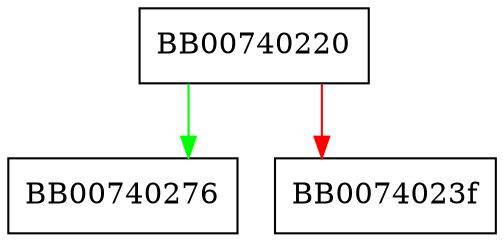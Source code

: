 digraph pkey_dsa_init {
  node [shape="box"];
  graph [splines=ortho];
  BB00740220 -> BB00740276 [color="green"];
  BB00740220 -> BB0074023f [color="red"];
}